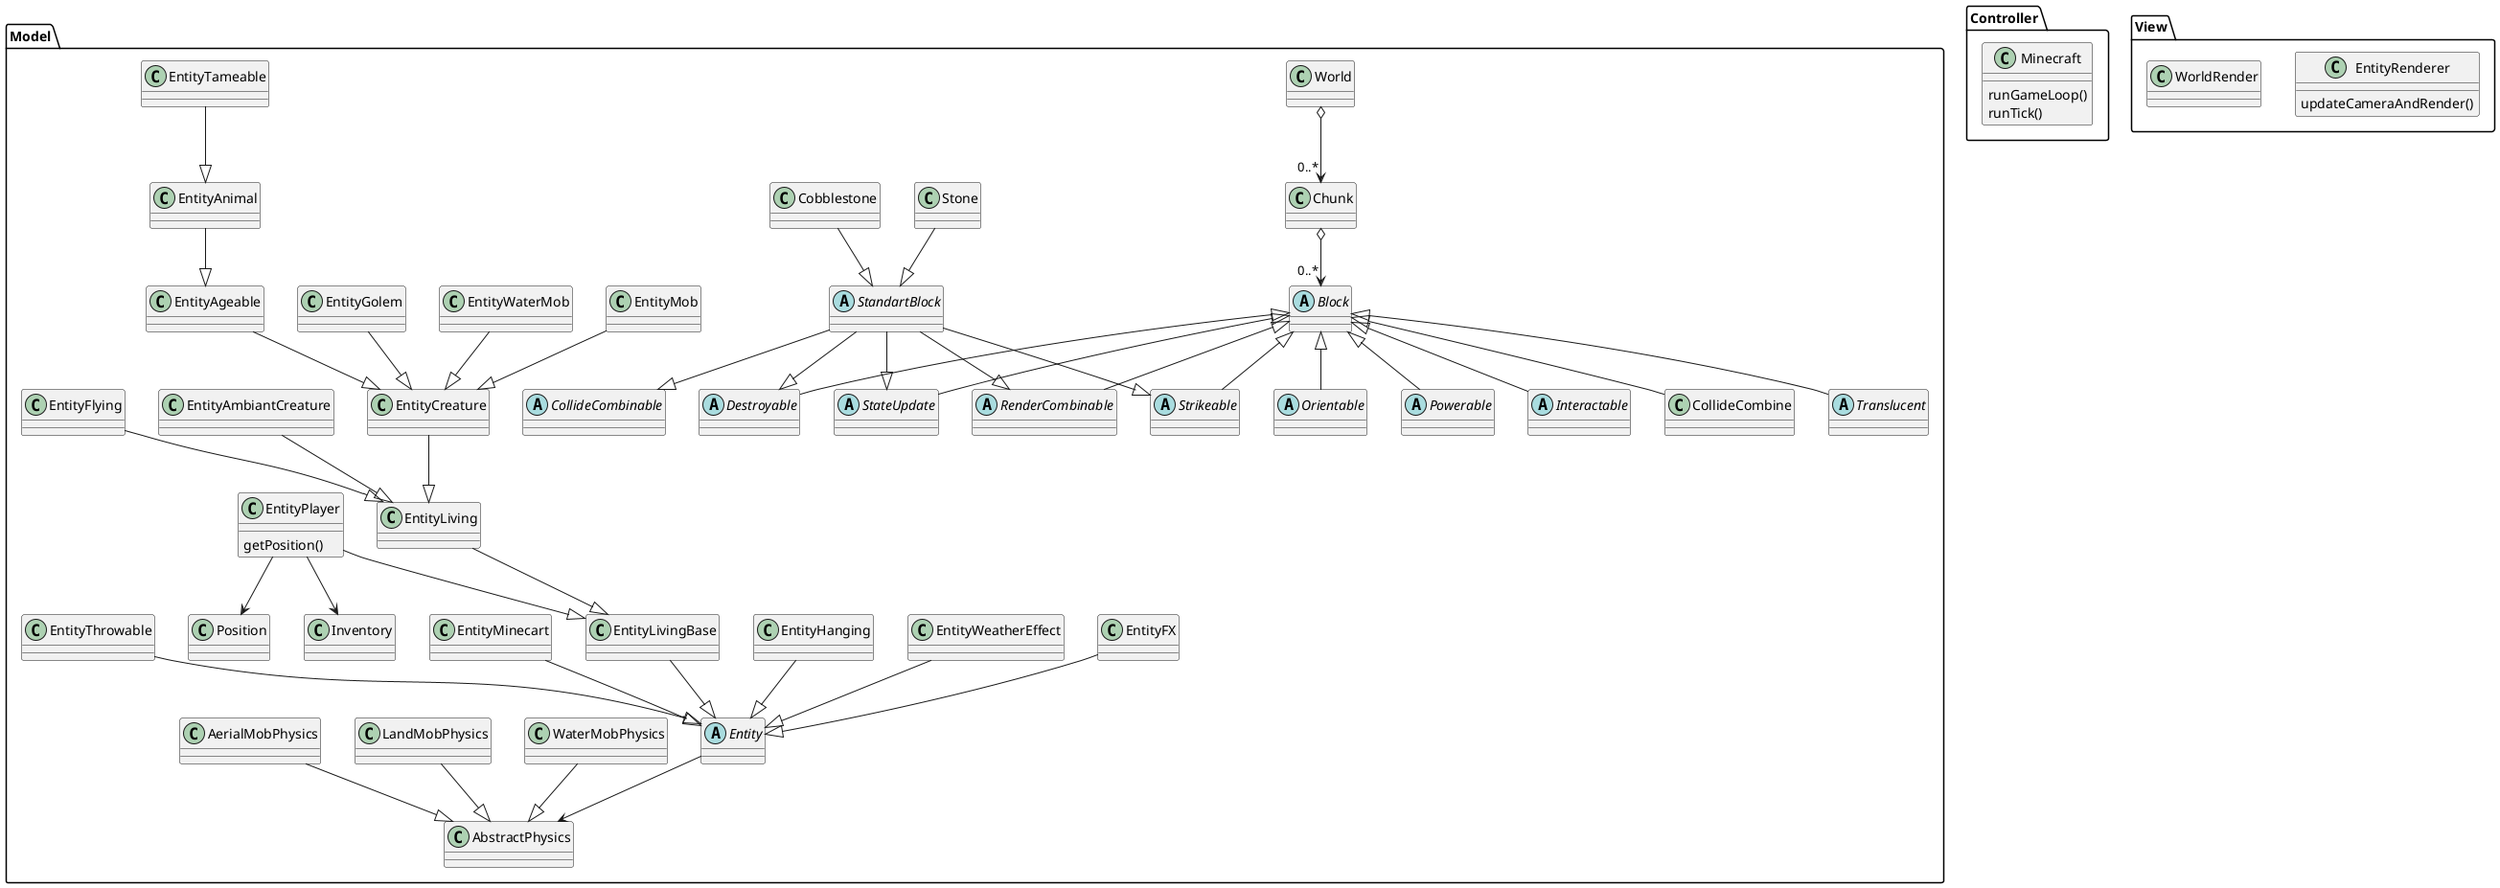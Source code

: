 @startuml

package Model{
    class World
    class Chunk

    abstract Block
    abstract Translucent
    abstract Orientable
    abstract Powerable
    abstract Interactable
    abstract CollideCombinable
    abstract RenderCombinable
    abstract Strikeable
    abstract Destroyable
    abstract StateUpdate
    abstract StandartBlock

    Block <|-- Translucent
    Block <|-- Orientable
    Block <|-- Powerable
    Block <|-- Interactable
    Block <|-- CollideCombine
    Block <|-- RenderCombinable
    Block <|-- Strikeable
    Block <|-- Destroyable
    Block <|-- StateUpdate
    StandartBlock --|> StateUpdate
    StandartBlock --|> Destroyable
    StandartBlock --|> Strikeable
    StandartBlock --|> RenderCombinable
    StandartBlock --|> CollideCombinable

    class Stone
    class Cobblestone
    Stone --|> StandartBlock
    Cobblestone --|> StandartBlock

    abstract Entity
    class EntityMinecart
    class EntityThrowable
    class EntityFX
    class EntityWeatherEffect
    class EntityHanging
    class EntityLivingBase
    class EntityPlayer {
    getPosition()
    }
    class EntityLiving
    class EntityAmbiantCreature
    class EntityFlying
    class EntityCreature
    class EntityMob
    class EntityWaterMob
    class EntityGolem
    class EntityAgeable
    class EntityAnimal
    class EntityTameable

    EntityMinecart --|> Entity
    EntityThrowable --|> Entity
    EntityFX --|> Entity
    EntityWeatherEffect --|> Entity
    EntityHanging --|> Entity
    EntityLivingBase --|> Entity
    EntityPlayer --|> EntityLivingBase
    EntityLiving --|> EntityLivingBase
    EntityAmbiantCreature --|> EntityLiving
    EntityFlying --|> EntityLiving
    EntityCreature --|> EntityLiving
    EntityMob --|> EntityCreature
    EntityWaterMob --|> EntityCreature
    EntityGolem --|> EntityCreature
    EntityAgeable --|> EntityCreature
    EntityAnimal --|> EntityAgeable
    EntityTameable --|> EntityAnimal

    class Position
    class Inventory
    class AbstractPhysics

    EntityPlayer --> Position
    EntityPlayer --> Inventory
    Entity --> AbstractPhysics
    WaterMobPhysics --|> AbstractPhysics
    LandMobPhysics --|> AbstractPhysics
    AerialMobPhysics --|> AbstractPhysics

    World o--> "0..*" Chunk
    Chunk o--> "0..*" Block
}

package Controller{
    class Minecraft{
        runGameLoop()
        runTick()
    }
}

package View{
    class EntityRenderer{
        updateCameraAndRender()
    }
    class WorldRender
}

@enduml